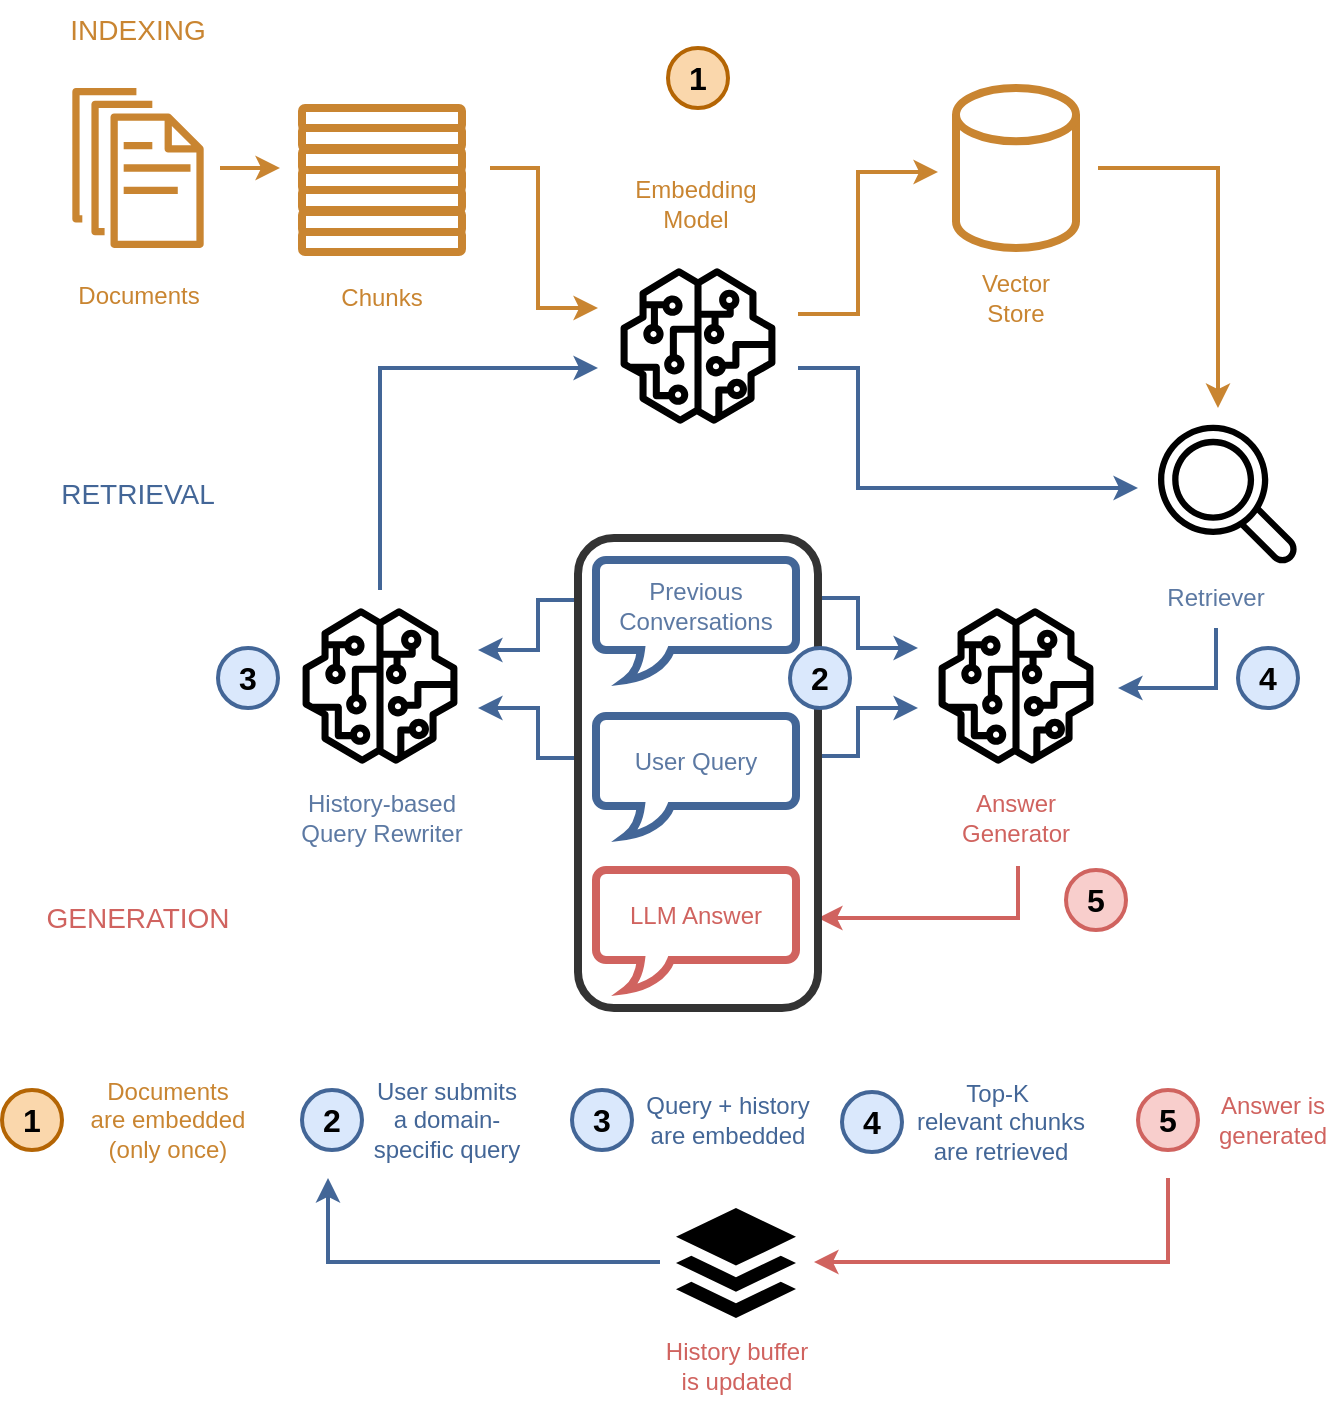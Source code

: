 <mxfile version="28.0.7">
  <diagram name="Page-1" id="A0v4osGbIFXanSQHNsu0">
    <mxGraphModel dx="2032" dy="761" grid="1" gridSize="11" guides="1" tooltips="1" connect="1" arrows="1" fold="1" page="1" pageScale="1" pageWidth="1100" pageHeight="850" math="0" shadow="0">
      <root>
        <mxCell id="0" />
        <mxCell id="1" parent="0" />
        <mxCell id="MLRTUsqkNvuf_6sixTTs-122" value="" style="group" vertex="1" connectable="0" parent="1">
          <mxGeometry x="107" y="166" width="634" height="504" as="geometry" />
        </mxCell>
        <mxCell id="MLRTUsqkNvuf_6sixTTs-6" value="&lt;font style=&quot;color: light-dark(rgb(201, 133, 49), rgb(201, 133, 49));&quot;&gt;Documents&lt;/font&gt;" style="sketch=0;outlineConnect=0;dashed=0;verticalLabelPosition=bottom;verticalAlign=top;align=center;html=1;fontSize=12;fontStyle=0;aspect=fixed;shape=mxgraph.aws4.resourceIcon;resIcon=mxgraph.aws4.documents;fillColor=none;strokeColor=light-dark(#C98531,#C98531);" vertex="1" parent="MLRTUsqkNvuf_6sixTTs-122">
          <mxGeometry y="34" width="100" height="100" as="geometry" />
        </mxCell>
        <mxCell id="MLRTUsqkNvuf_6sixTTs-16" style="edgeStyle=orthogonalEdgeStyle;rounded=0;orthogonalLoop=1;jettySize=auto;html=1;strokeWidth=2;strokeColor=light-dark(#C98531,#C98531);" edge="1" parent="MLRTUsqkNvuf_6sixTTs-122">
          <mxGeometry relative="1" as="geometry">
            <mxPoint x="280" y="154" as="targetPoint" />
            <mxPoint x="226" y="84" as="sourcePoint" />
            <Array as="points">
              <mxPoint x="250" y="84" />
              <mxPoint x="250" y="154" />
            </Array>
          </mxGeometry>
        </mxCell>
        <mxCell id="MLRTUsqkNvuf_6sixTTs-9" value="" style="rounded=1;whiteSpace=wrap;html=1;strokeWidth=4;strokeColor=light-dark(#C98531,#C98531);" vertex="1" parent="MLRTUsqkNvuf_6sixTTs-122">
          <mxGeometry x="132" y="54" width="80" height="10" as="geometry" />
        </mxCell>
        <mxCell id="MLRTUsqkNvuf_6sixTTs-17" style="edgeStyle=orthogonalEdgeStyle;rounded=0;orthogonalLoop=1;jettySize=auto;html=1;strokeWidth=2;strokeColor=light-dark(#C98531,#C98531);" edge="1" parent="MLRTUsqkNvuf_6sixTTs-122">
          <mxGeometry relative="1" as="geometry">
            <mxPoint x="121" y="84" as="targetPoint" />
            <mxPoint x="91" y="84" as="sourcePoint" />
          </mxGeometry>
        </mxCell>
        <mxCell id="MLRTUsqkNvuf_6sixTTs-20" value="" style="strokeWidth=4;html=1;shape=mxgraph.flowchart.database;whiteSpace=wrap;strokeColor=light-dark(#C98531,#C98531);" vertex="1" parent="MLRTUsqkNvuf_6sixTTs-122">
          <mxGeometry x="459" y="44" width="60" height="80" as="geometry" />
        </mxCell>
        <mxCell id="MLRTUsqkNvuf_6sixTTs-22" value="&lt;font style=&quot;color: light-dark(rgb(201, 133, 49), rgb(201, 133, 49));&quot;&gt;Vector Store&lt;/font&gt;" style="text;strokeColor=none;align=center;fillColor=none;html=1;verticalAlign=middle;whiteSpace=wrap;rounded=0;" vertex="1" parent="MLRTUsqkNvuf_6sixTTs-122">
          <mxGeometry x="459" y="134" width="60" height="30" as="geometry" />
        </mxCell>
        <mxCell id="MLRTUsqkNvuf_6sixTTs-25" style="edgeStyle=orthogonalEdgeStyle;rounded=0;orthogonalLoop=1;jettySize=auto;html=1;strokeWidth=2;strokeColor=light-dark(#C98531,#C98531);" edge="1" parent="MLRTUsqkNvuf_6sixTTs-122">
          <mxGeometry relative="1" as="geometry">
            <mxPoint x="450" y="86" as="targetPoint" />
            <mxPoint x="380" y="157" as="sourcePoint" />
            <Array as="points">
              <mxPoint x="410" y="157" />
              <mxPoint x="410" y="86" />
              <mxPoint x="450" y="86" />
            </Array>
          </mxGeometry>
        </mxCell>
        <mxCell id="MLRTUsqkNvuf_6sixTTs-29" value="&lt;font style=&quot;color: light-dark(rgb(92, 121, 163), rgb(92, 121, 163));&quot;&gt;User Query&lt;/font&gt;" style="whiteSpace=wrap;html=1;shape=mxgraph.basic.roundRectCallout;dx=30;dy=15;size=5;boundedLbl=1;strokeWidth=4;fillColor=none;gradientColor=#7ea6e0;strokeColor=light-dark(#436697,#436697);" vertex="1" parent="MLRTUsqkNvuf_6sixTTs-122">
          <mxGeometry x="279" y="358" width="100" height="60" as="geometry" />
        </mxCell>
        <mxCell id="MLRTUsqkNvuf_6sixTTs-30" value="&lt;font style=&quot;color: light-dark(rgb(92, 121, 163), rgb(92, 121, 163));&quot;&gt;Previous Conversations&lt;/font&gt;" style="whiteSpace=wrap;html=1;shape=mxgraph.basic.roundRectCallout;dx=30;dy=15;size=5;boundedLbl=1;strokeWidth=4;gradientDirection=east;fillColor=none;gradientColor=#7ea6e0;strokeColor=light-dark(#436697,#436697);" vertex="1" parent="MLRTUsqkNvuf_6sixTTs-122">
          <mxGeometry x="279" y="280" width="100" height="60" as="geometry" />
        </mxCell>
        <mxCell id="MLRTUsqkNvuf_6sixTTs-31" value="&lt;font style=&quot;color: light-dark(rgb(208, 99, 95), rgb(208, 99, 95));&quot;&gt;LLM Answer&lt;/font&gt;" style="whiteSpace=wrap;html=1;shape=mxgraph.basic.roundRectCallout;dx=30;dy=15;size=5;boundedLbl=1;strokeWidth=4;fillColor=none;gradientColor=#ea6b66;strokeColor=light-dark(#D0635F,#D0635F);" vertex="1" parent="MLRTUsqkNvuf_6sixTTs-122">
          <mxGeometry x="279" y="435" width="100" height="60" as="geometry" />
        </mxCell>
        <mxCell id="MLRTUsqkNvuf_6sixTTs-47" value="" style="edgeStyle=orthogonalEdgeStyle;rounded=0;orthogonalLoop=1;jettySize=auto;html=1;strokeWidth=2;fillColor=#dae8fc;gradientColor=#7ea6e0;strokeColor=light-dark(#436697,#436697);" edge="1" parent="MLRTUsqkNvuf_6sixTTs-122">
          <mxGeometry relative="1" as="geometry">
            <mxPoint x="170" y="294" as="sourcePoint" />
            <mxPoint x="280" y="184" as="targetPoint" />
            <Array as="points">
              <mxPoint x="171" y="294" />
              <mxPoint x="171" y="184" />
              <mxPoint x="280" y="184" />
            </Array>
          </mxGeometry>
        </mxCell>
        <mxCell id="MLRTUsqkNvuf_6sixTTs-34" value="" style="sketch=0;outlineConnect=0;gradientColor=#7EA6E0;fillColor=light-dark(#436697,#436697);strokeColor=#6c8ebf;dashed=0;verticalLabelPosition=bottom;verticalAlign=top;align=center;html=1;fontSize=12;fontStyle=0;aspect=fixed;pointerEvents=1;shape=mxgraph.aws4.sagemaker_model;strokeWidth=1;" vertex="1" parent="MLRTUsqkNvuf_6sixTTs-122">
          <mxGeometry x="132" y="304" width="78" height="78" as="geometry" />
        </mxCell>
        <mxCell id="MLRTUsqkNvuf_6sixTTs-35" value="&lt;font style=&quot;color: light-dark(rgb(92, 121, 163), rgb(92, 121, 163));&quot;&gt;History-based Query Rewriter&lt;/font&gt;" style="text;strokeColor=none;align=center;fillColor=none;html=1;verticalAlign=middle;whiteSpace=wrap;rounded=0;" vertex="1" parent="MLRTUsqkNvuf_6sixTTs-122">
          <mxGeometry x="127" y="394" width="90" height="30" as="geometry" />
        </mxCell>
        <mxCell id="MLRTUsqkNvuf_6sixTTs-36" style="edgeStyle=orthogonalEdgeStyle;rounded=0;orthogonalLoop=1;jettySize=auto;html=1;strokeWidth=2;fillColor=#dae8fc;gradientColor=#7ea6e0;strokeColor=light-dark(#436697,#436697);" edge="1" parent="MLRTUsqkNvuf_6sixTTs-122">
          <mxGeometry relative="1" as="geometry">
            <mxPoint x="220" y="325" as="targetPoint" />
            <mxPoint x="270" y="300" as="sourcePoint" />
            <Array as="points">
              <mxPoint x="250" y="325" />
            </Array>
          </mxGeometry>
        </mxCell>
        <mxCell id="MLRTUsqkNvuf_6sixTTs-37" style="edgeStyle=orthogonalEdgeStyle;rounded=0;orthogonalLoop=1;jettySize=auto;html=1;strokeWidth=2;fillColor=#dae8fc;gradientColor=#7ea6e0;strokeColor=light-dark(#436697,#436697);" edge="1" parent="MLRTUsqkNvuf_6sixTTs-122">
          <mxGeometry relative="1" as="geometry">
            <mxPoint x="220" y="354" as="targetPoint" />
            <mxPoint x="270" y="379" as="sourcePoint" />
            <Array as="points">
              <mxPoint x="250" y="379" />
              <mxPoint x="250" y="354" />
              <mxPoint x="220" y="354" />
            </Array>
          </mxGeometry>
        </mxCell>
        <mxCell id="MLRTUsqkNvuf_6sixTTs-46" value="" style="sketch=0;outlineConnect=0;gradientColor=light-dark(#436697,#436697);fillColor=light-dark(#C98531,#C98531);strokeColor=#d79b00;dashed=0;verticalLabelPosition=bottom;verticalAlign=top;align=center;html=1;fontSize=12;fontStyle=0;aspect=fixed;pointerEvents=1;shape=mxgraph.aws4.sagemaker_model;strokeWidth=1;" vertex="1" parent="MLRTUsqkNvuf_6sixTTs-122">
          <mxGeometry x="291" y="134" width="78" height="78" as="geometry" />
        </mxCell>
        <mxCell id="MLRTUsqkNvuf_6sixTTs-49" value="" style="sketch=0;outlineConnect=0;fillColor=light-dark(#C98531,#C98531);strokeColor=#d79b00;dashed=0;verticalLabelPosition=bottom;verticalAlign=top;align=center;html=1;fontSize=12;fontStyle=0;aspect=fixed;pointerEvents=1;shape=mxgraph.aws4.magnifying_glass_2;gradientColor=light-dark(#436697,#436697);" vertex="1" parent="MLRTUsqkNvuf_6sixTTs-122">
          <mxGeometry x="560" y="212" width="70" height="70" as="geometry" />
        </mxCell>
        <mxCell id="MLRTUsqkNvuf_6sixTTs-50" value="" style="sketch=0;outlineConnect=0;fillColor=light-dark(#436697,#436697);strokeColor=none;dashed=0;verticalLabelPosition=bottom;verticalAlign=top;align=center;html=1;fontSize=12;fontStyle=0;aspect=fixed;pointerEvents=1;shape=mxgraph.aws4.sagemaker_model;strokeWidth=1;gradientColor=light-dark(#D0635F,#D0635F);" vertex="1" parent="MLRTUsqkNvuf_6sixTTs-122">
          <mxGeometry x="450" y="304" width="78" height="78" as="geometry" />
        </mxCell>
        <mxCell id="MLRTUsqkNvuf_6sixTTs-51" style="edgeStyle=orthogonalEdgeStyle;rounded=0;orthogonalLoop=1;jettySize=auto;html=1;strokeWidth=2;strokeColor=light-dark(#C98531,#C98531);" edge="1" parent="MLRTUsqkNvuf_6sixTTs-122">
          <mxGeometry relative="1" as="geometry">
            <mxPoint x="590" y="204" as="targetPoint" />
            <mxPoint x="530" y="84" as="sourcePoint" />
            <Array as="points">
              <mxPoint x="590" y="84" />
              <mxPoint x="590" y="204" />
            </Array>
          </mxGeometry>
        </mxCell>
        <mxCell id="MLRTUsqkNvuf_6sixTTs-53" style="edgeStyle=orthogonalEdgeStyle;rounded=0;orthogonalLoop=1;jettySize=auto;html=1;strokeWidth=2;fillColor=#dae8fc;gradientColor=#7ea6e0;strokeColor=light-dark(#436697,#436697);" edge="1" parent="MLRTUsqkNvuf_6sixTTs-122">
          <mxGeometry relative="1" as="geometry">
            <mxPoint x="550" y="244" as="targetPoint" />
            <mxPoint x="380" y="184" as="sourcePoint" />
            <Array as="points">
              <mxPoint x="410" y="184" />
              <mxPoint x="410" y="244" />
            </Array>
          </mxGeometry>
        </mxCell>
        <mxCell id="MLRTUsqkNvuf_6sixTTs-54" style="edgeStyle=orthogonalEdgeStyle;rounded=0;orthogonalLoop=1;jettySize=auto;html=1;strokeWidth=2;fillColor=#dae8fc;gradientColor=#7ea6e0;strokeColor=light-dark(#436697,#436697);" edge="1" parent="MLRTUsqkNvuf_6sixTTs-122">
          <mxGeometry relative="1" as="geometry">
            <mxPoint x="440" y="324" as="targetPoint" />
            <mxPoint x="390" y="299" as="sourcePoint" />
            <Array as="points">
              <mxPoint x="410" y="299" />
              <mxPoint x="410" y="324" />
            </Array>
          </mxGeometry>
        </mxCell>
        <mxCell id="MLRTUsqkNvuf_6sixTTs-55" style="edgeStyle=orthogonalEdgeStyle;rounded=0;orthogonalLoop=1;jettySize=auto;html=1;strokeWidth=2;fillColor=#dae8fc;gradientColor=#7ea6e0;strokeColor=light-dark(#436697,#436697);" edge="1" parent="MLRTUsqkNvuf_6sixTTs-122">
          <mxGeometry relative="1" as="geometry">
            <mxPoint x="440" y="354" as="targetPoint" />
            <mxPoint x="390" y="378" as="sourcePoint" />
            <Array as="points">
              <mxPoint x="410" y="378" />
              <mxPoint x="410" y="354" />
            </Array>
          </mxGeometry>
        </mxCell>
        <mxCell id="MLRTUsqkNvuf_6sixTTs-56" style="edgeStyle=orthogonalEdgeStyle;rounded=0;orthogonalLoop=1;jettySize=auto;html=1;strokeWidth=2;exitX=0.5;exitY=1;exitDx=0;exitDy=0;fillColor=#dae8fc;gradientColor=#7ea6e0;strokeColor=light-dark(#436697,#436697);" edge="1" parent="MLRTUsqkNvuf_6sixTTs-122" source="MLRTUsqkNvuf_6sixTTs-78">
          <mxGeometry relative="1" as="geometry">
            <mxPoint x="540" y="344" as="targetPoint" />
            <mxPoint x="600" y="324" as="sourcePoint" />
            <Array as="points">
              <mxPoint x="589" y="344" />
            </Array>
          </mxGeometry>
        </mxCell>
        <mxCell id="MLRTUsqkNvuf_6sixTTs-58" style="edgeStyle=orthogonalEdgeStyle;rounded=0;orthogonalLoop=1;jettySize=auto;html=1;strokeWidth=2;fillColor=#f8cecc;gradientColor=#ea6b66;strokeColor=light-dark(#D0635F,#D0635F);" edge="1" parent="MLRTUsqkNvuf_6sixTTs-122">
          <mxGeometry relative="1" as="geometry">
            <mxPoint x="390" y="459" as="targetPoint" />
            <mxPoint x="490" y="434" as="sourcePoint" />
            <Array as="points">
              <mxPoint x="489" y="434" />
              <mxPoint x="490" y="434" />
              <mxPoint x="490" y="459" />
            </Array>
          </mxGeometry>
        </mxCell>
        <mxCell id="MLRTUsqkNvuf_6sixTTs-68" value="" style="rounded=1;whiteSpace=wrap;html=1;strokeWidth=4;strokeColor=light-dark(#C98531,#C98531);" vertex="1" parent="MLRTUsqkNvuf_6sixTTs-122">
          <mxGeometry x="132" y="64" width="80" height="10" as="geometry" />
        </mxCell>
        <mxCell id="MLRTUsqkNvuf_6sixTTs-69" value="" style="rounded=1;whiteSpace=wrap;html=1;strokeWidth=4;strokeColor=light-dark(#C98531,#C98531);" vertex="1" parent="MLRTUsqkNvuf_6sixTTs-122">
          <mxGeometry x="132" y="75" width="80" height="10" as="geometry" />
        </mxCell>
        <mxCell id="MLRTUsqkNvuf_6sixTTs-71" value="" style="rounded=1;whiteSpace=wrap;html=1;strokeWidth=4;strokeColor=light-dark(#C98531,#C98531);" vertex="1" parent="MLRTUsqkNvuf_6sixTTs-122">
          <mxGeometry x="132" y="85" width="80" height="10" as="geometry" />
        </mxCell>
        <mxCell id="MLRTUsqkNvuf_6sixTTs-72" value="" style="rounded=1;whiteSpace=wrap;html=1;strokeWidth=4;strokeColor=light-dark(#C98531,#C98531);" vertex="1" parent="MLRTUsqkNvuf_6sixTTs-122">
          <mxGeometry x="132" y="95" width="80" height="10" as="geometry" />
        </mxCell>
        <mxCell id="MLRTUsqkNvuf_6sixTTs-73" value="" style="rounded=1;whiteSpace=wrap;html=1;strokeWidth=4;strokeColor=light-dark(#C98531,#C98531);" vertex="1" parent="MLRTUsqkNvuf_6sixTTs-122">
          <mxGeometry x="132" y="106" width="80" height="10" as="geometry" />
        </mxCell>
        <mxCell id="MLRTUsqkNvuf_6sixTTs-74" value="" style="rounded=1;whiteSpace=wrap;html=1;strokeWidth=4;strokeColor=light-dark(#C98531,#C98531);" vertex="1" parent="MLRTUsqkNvuf_6sixTTs-122">
          <mxGeometry x="132" y="116" width="80" height="10" as="geometry" />
        </mxCell>
        <mxCell id="MLRTUsqkNvuf_6sixTTs-75" value="&lt;font style=&quot;color: light-dark(rgb(201, 133, 49), rgb(201, 133, 49));&quot;&gt;Chunks&lt;/font&gt;" style="text;strokeColor=none;align=center;fillColor=none;html=1;verticalAlign=middle;whiteSpace=wrap;rounded=0;" vertex="1" parent="MLRTUsqkNvuf_6sixTTs-122">
          <mxGeometry x="142" y="134" width="60" height="30" as="geometry" />
        </mxCell>
        <mxCell id="MLRTUsqkNvuf_6sixTTs-76" value="&lt;div&gt;&lt;font style=&quot;color: light-dark(rgb(201, 133, 49), rgb(201, 133, 49));&quot;&gt;Embedding Model&lt;/font&gt;&lt;/div&gt;" style="text;strokeColor=none;align=center;fillColor=none;html=1;verticalAlign=middle;whiteSpace=wrap;rounded=0;" vertex="1" parent="MLRTUsqkNvuf_6sixTTs-122">
          <mxGeometry x="299" y="87" width="60" height="30" as="geometry" />
        </mxCell>
        <mxCell id="MLRTUsqkNvuf_6sixTTs-77" value="&lt;font style=&quot;color: light-dark(rgb(208, 99, 95), rgb(208, 99, 95));&quot;&gt;Answer Generator&lt;/font&gt;" style="text;strokeColor=none;align=center;fillColor=none;html=1;verticalAlign=middle;whiteSpace=wrap;rounded=0;" vertex="1" parent="MLRTUsqkNvuf_6sixTTs-122">
          <mxGeometry x="444" y="394" width="90" height="30" as="geometry" />
        </mxCell>
        <mxCell id="MLRTUsqkNvuf_6sixTTs-78" value="&lt;font style=&quot;color: light-dark(rgb(92, 121, 163), rgb(92, 121, 163));&quot;&gt;Retriever&lt;/font&gt;" style="text;strokeColor=none;align=center;fillColor=none;html=1;verticalAlign=middle;whiteSpace=wrap;rounded=0;" vertex="1" parent="MLRTUsqkNvuf_6sixTTs-122">
          <mxGeometry x="544" y="284" width="90" height="30" as="geometry" />
        </mxCell>
        <mxCell id="MLRTUsqkNvuf_6sixTTs-85" value="&lt;font style=&quot;font-size: 14px; color: light-dark(rgb(201, 133, 49), rgb(201, 133, 49));&quot;&gt;INDEXING&lt;/font&gt;" style="text;strokeColor=none;align=center;fillColor=none;html=1;verticalAlign=middle;whiteSpace=wrap;rounded=0;" vertex="1" parent="MLRTUsqkNvuf_6sixTTs-122">
          <mxGeometry x="10" width="80" height="30" as="geometry" />
        </mxCell>
        <mxCell id="MLRTUsqkNvuf_6sixTTs-86" value="&lt;span style=&quot;font-size: 14px;&quot;&gt;&lt;font style=&quot;color: light-dark(rgb(67, 102, 151), rgb(67, 102, 151));&quot;&gt;RETRIEVAL&lt;/font&gt;&lt;/span&gt;" style="text;strokeColor=none;align=center;fillColor=none;html=1;verticalAlign=middle;whiteSpace=wrap;rounded=0;" vertex="1" parent="MLRTUsqkNvuf_6sixTTs-122">
          <mxGeometry x="10" y="232" width="80" height="30" as="geometry" />
        </mxCell>
        <mxCell id="MLRTUsqkNvuf_6sixTTs-87" value="&lt;span style=&quot;font-size: 14px;&quot;&gt;&lt;font style=&quot;color: light-dark(rgb(208, 99, 95), rgb(208, 99, 95));&quot;&gt;GENERATION&lt;/font&gt;&lt;/span&gt;" style="text;strokeColor=none;align=center;fillColor=none;html=1;verticalAlign=middle;whiteSpace=wrap;rounded=0;" vertex="1" parent="MLRTUsqkNvuf_6sixTTs-122">
          <mxGeometry x="10" y="444" width="80" height="30" as="geometry" />
        </mxCell>
        <mxCell id="MLRTUsqkNvuf_6sixTTs-93" value="1" style="ellipse;whiteSpace=wrap;html=1;aspect=fixed;rotation=0;strokeColor=#B46504;gradientDirection=east;fillColor=#fad7ac;rounded=0;pointerEvents=0;fontFamily=Helvetica;fontSize=16;spacingTop=4;spacingBottom=4;spacingLeft=4;spacingRight=4;points=[];fontStyle=1;strokeWidth=2;" vertex="1" parent="MLRTUsqkNvuf_6sixTTs-122">
          <mxGeometry x="315" y="24" width="30" height="30" as="geometry" />
        </mxCell>
        <mxCell id="MLRTUsqkNvuf_6sixTTs-94" value="3" style="ellipse;whiteSpace=wrap;html=1;aspect=fixed;rotation=0;strokeColor=light-dark(#436697,#436697);gradientDirection=east;fillColor=#dae8fc;rounded=0;pointerEvents=0;fontFamily=Helvetica;fontSize=16;spacingTop=4;spacingBottom=4;spacingLeft=4;spacingRight=4;points=[];fontStyle=1;gradientColor=none;strokeWidth=2;" vertex="1" parent="MLRTUsqkNvuf_6sixTTs-122">
          <mxGeometry x="90" y="324" width="30" height="30" as="geometry" />
        </mxCell>
        <mxCell id="MLRTUsqkNvuf_6sixTTs-96" value="5" style="ellipse;whiteSpace=wrap;html=1;aspect=fixed;rotation=0;strokeColor=light-dark(#D0635F,#D0635F);gradientDirection=east;fillColor=#f8cecc;rounded=0;pointerEvents=0;fontFamily=Helvetica;fontSize=16;spacingTop=4;spacingBottom=4;spacingLeft=4;spacingRight=4;points=[];fontStyle=1;gradientColor=none;strokeWidth=2;" vertex="1" parent="MLRTUsqkNvuf_6sixTTs-122">
          <mxGeometry x="514" y="435" width="30" height="30" as="geometry" />
        </mxCell>
        <mxCell id="MLRTUsqkNvuf_6sixTTs-97" value="4" style="ellipse;whiteSpace=wrap;html=1;aspect=fixed;rotation=0;strokeColor=light-dark(#436697,#436697);gradientDirection=east;fillColor=#dae8fc;rounded=0;pointerEvents=0;fontFamily=Helvetica;fontSize=16;spacingTop=4;spacingBottom=4;spacingLeft=4;spacingRight=4;points=[];fontStyle=1;gradientColor=none;strokeWidth=2;" vertex="1" parent="MLRTUsqkNvuf_6sixTTs-122">
          <mxGeometry x="600" y="324" width="30" height="30" as="geometry" />
        </mxCell>
        <mxCell id="MLRTUsqkNvuf_6sixTTs-118" value="" style="rounded=1;whiteSpace=wrap;html=1;fillColor=none;strokeWidth=4;strokeColor=light-dark(#333333,#B3B3B3);" vertex="1" parent="MLRTUsqkNvuf_6sixTTs-122">
          <mxGeometry x="270" y="269" width="120" height="235" as="geometry" />
        </mxCell>
        <mxCell id="MLRTUsqkNvuf_6sixTTs-108" value="2" style="ellipse;whiteSpace=wrap;html=1;aspect=fixed;rotation=0;strokeColor=light-dark(#436697,#436697);gradientDirection=east;fillColor=#dae8fc;rounded=0;pointerEvents=0;fontFamily=Helvetica;fontSize=16;spacingTop=4;spacingBottom=4;spacingLeft=4;spacingRight=4;points=[];fontStyle=1;gradientColor=none;strokeWidth=2;" vertex="1" parent="MLRTUsqkNvuf_6sixTTs-122">
          <mxGeometry x="376" y="324" width="30" height="30" as="geometry" />
        </mxCell>
        <mxCell id="MLRTUsqkNvuf_6sixTTs-123" value="" style="group" vertex="1" connectable="0" parent="1">
          <mxGeometry x="89" y="711" width="670" height="157" as="geometry" />
        </mxCell>
        <mxCell id="MLRTUsqkNvuf_6sixTTs-113" value="5" style="ellipse;whiteSpace=wrap;html=1;aspect=fixed;rotation=0;strokeColor=light-dark(#D0635F,#D0635F);gradientDirection=east;fillColor=#f8cecc;rounded=0;pointerEvents=0;fontFamily=Helvetica;fontSize=16;spacingTop=4;spacingBottom=4;spacingLeft=4;spacingRight=4;points=[];fontStyle=1;gradientColor=none;strokeWidth=2;" vertex="1" parent="MLRTUsqkNvuf_6sixTTs-123">
          <mxGeometry x="568" width="30" height="30" as="geometry" />
        </mxCell>
        <mxCell id="MLRTUsqkNvuf_6sixTTs-110" value="&lt;font style=&quot;color: light-dark(rgb(208, 99, 95), rgb(208, 99, 95));&quot;&gt;Answer is generated&lt;/font&gt;" style="text;align=center;html=1;verticalAlign=middle;whiteSpace=wrap;rounded=0;" vertex="1" parent="MLRTUsqkNvuf_6sixTTs-123">
          <mxGeometry x="601" width="69" height="30" as="geometry" />
        </mxCell>
        <mxCell id="MLRTUsqkNvuf_6sixTTs-98" value="&lt;font style=&quot;color: light-dark(rgb(201, 133, 49), rgb(201, 133, 49));&quot;&gt;Documents&lt;/font&gt;&lt;div&gt;&lt;font style=&quot;color: light-dark(rgb(201, 133, 49), rgb(201, 133, 49));&quot;&gt;are embedded&lt;/font&gt;&lt;div&gt;&lt;font style=&quot;color: light-dark(rgb(201, 133, 49), rgb(201, 133, 49));&quot;&gt;(only once)&lt;/font&gt;&lt;/div&gt;&lt;/div&gt;" style="text;align=center;html=1;verticalAlign=middle;whiteSpace=wrap;rounded=0;" vertex="1" parent="MLRTUsqkNvuf_6sixTTs-123">
          <mxGeometry x="38" width="90" height="30" as="geometry" />
        </mxCell>
        <mxCell id="MLRTUsqkNvuf_6sixTTs-99" value="1" style="ellipse;whiteSpace=wrap;html=1;aspect=fixed;rotation=0;strokeColor=#B46504;gradientDirection=east;fillColor=#fad7ac;rounded=0;pointerEvents=0;fontFamily=Helvetica;fontSize=16;spacingTop=4;spacingBottom=4;spacingLeft=4;spacingRight=4;points=[];fontStyle=1;strokeWidth=2;" vertex="1" parent="MLRTUsqkNvuf_6sixTTs-123">
          <mxGeometry width="30" height="30" as="geometry" />
        </mxCell>
        <mxCell id="MLRTUsqkNvuf_6sixTTs-100" value="2" style="ellipse;whiteSpace=wrap;html=1;aspect=fixed;rotation=0;strokeColor=light-dark(#436697,#436697);gradientDirection=east;fillColor=#dae8fc;rounded=0;pointerEvents=0;fontFamily=Helvetica;fontSize=16;spacingTop=4;spacingBottom=4;spacingLeft=4;spacingRight=4;points=[];fontStyle=1;gradientColor=none;strokeWidth=2;" vertex="1" parent="MLRTUsqkNvuf_6sixTTs-123">
          <mxGeometry x="150" width="30" height="30" as="geometry" />
        </mxCell>
        <mxCell id="MLRTUsqkNvuf_6sixTTs-102" value="&lt;font style=&quot;color: light-dark(rgb(67, 102, 151), rgb(67, 102, 151));&quot;&gt;&lt;font style=&quot;&quot;&gt;User&amp;nbsp;&lt;/font&gt;&lt;span style=&quot;background-color: transparent;&quot;&gt;submits&lt;/span&gt;&lt;/font&gt;&lt;div&gt;&lt;font style=&quot;color: light-dark(rgb(67, 102, 151), rgb(67, 102, 151));&quot;&gt;&lt;span style=&quot;background-color: transparent;&quot;&gt;a&amp;nbsp;&lt;/span&gt;&lt;/font&gt;&lt;span style=&quot;color: light-dark(rgb(67, 102, 151), rgb(67, 102, 151)); background-color: transparent;&quot;&gt;domain-specific query&lt;/span&gt;&lt;/div&gt;" style="text;align=center;html=1;verticalAlign=middle;whiteSpace=wrap;rounded=0;" vertex="1" parent="MLRTUsqkNvuf_6sixTTs-123">
          <mxGeometry x="184" width="77" height="30" as="geometry" />
        </mxCell>
        <mxCell id="MLRTUsqkNvuf_6sixTTs-103" value="3" style="ellipse;whiteSpace=wrap;html=1;aspect=fixed;rotation=0;strokeColor=light-dark(#436697,#436697);gradientDirection=east;fillColor=#dae8fc;rounded=0;pointerEvents=0;fontFamily=Helvetica;fontSize=16;spacingTop=4;spacingBottom=4;spacingLeft=4;spacingRight=4;points=[];fontStyle=1;gradientColor=none;strokeWidth=2;" vertex="1" parent="MLRTUsqkNvuf_6sixTTs-123">
          <mxGeometry x="285" width="30" height="30" as="geometry" />
        </mxCell>
        <mxCell id="MLRTUsqkNvuf_6sixTTs-104" value="&lt;font style=&quot;color: light-dark(rgb(67, 102, 151), rgb(67, 102, 151));&quot;&gt;Query + history&lt;/font&gt;&lt;div&gt;&lt;font style=&quot;color: light-dark(rgb(67, 102, 151), rgb(67, 102, 151));&quot;&gt;are embedded&lt;/font&gt;&lt;/div&gt;" style="text;align=center;html=1;verticalAlign=middle;whiteSpace=wrap;rounded=0;" vertex="1" parent="MLRTUsqkNvuf_6sixTTs-123">
          <mxGeometry x="319" width="88" height="30" as="geometry" />
        </mxCell>
        <mxCell id="MLRTUsqkNvuf_6sixTTs-106" value="4" style="ellipse;whiteSpace=wrap;html=1;aspect=fixed;rotation=0;strokeColor=light-dark(#436697,#436697);gradientDirection=east;fillColor=#dae8fc;rounded=0;pointerEvents=0;fontFamily=Helvetica;fontSize=16;spacingTop=4;spacingBottom=4;spacingLeft=4;spacingRight=4;points=[];fontStyle=1;gradientColor=none;strokeWidth=2;" vertex="1" parent="MLRTUsqkNvuf_6sixTTs-123">
          <mxGeometry x="420" y="1" width="30" height="30" as="geometry" />
        </mxCell>
        <mxCell id="MLRTUsqkNvuf_6sixTTs-107" value="&lt;font style=&quot;color: light-dark(rgb(67, 102, 151), rgb(67, 102, 151));&quot;&gt;Top-K&amp;nbsp;&lt;/font&gt;&lt;div&gt;&lt;font style=&quot;color: light-dark(rgb(67, 102, 151), rgb(67, 102, 151));&quot;&gt;relevant&amp;nbsp;&lt;/font&gt;&lt;span style=&quot;color: light-dark(rgb(67, 102, 151), rgb(67, 102, 151)); background-color: transparent;&quot;&gt;chunks&lt;/span&gt;&lt;div&gt;&lt;span style=&quot;background-color: transparent;&quot;&gt;&lt;font style=&quot;color: light-dark(rgb(67, 102, 151), rgb(67, 102, 151));&quot;&gt;are retrieved&lt;/font&gt;&lt;/span&gt;&lt;/div&gt;&lt;/div&gt;" style="text;align=center;html=1;verticalAlign=middle;whiteSpace=wrap;rounded=0;" vertex="1" parent="MLRTUsqkNvuf_6sixTTs-123">
          <mxGeometry x="457" y="1" width="85" height="30" as="geometry" />
        </mxCell>
        <mxCell id="MLRTUsqkNvuf_6sixTTs-114" style="edgeStyle=orthogonalEdgeStyle;rounded=0;orthogonalLoop=1;jettySize=auto;html=1;strokeWidth=2;fillColor=#dae8fc;gradientColor=#7ea6e0;strokeColor=light-dark(#D0635F,#D0635F);" edge="1" parent="MLRTUsqkNvuf_6sixTTs-123">
          <mxGeometry relative="1" as="geometry">
            <mxPoint x="406" y="86" as="targetPoint" />
            <mxPoint x="583" y="44" as="sourcePoint" />
            <Array as="points">
              <mxPoint x="583" y="86" />
              <mxPoint x="406" y="86" />
            </Array>
          </mxGeometry>
        </mxCell>
        <mxCell id="MLRTUsqkNvuf_6sixTTs-117" style="edgeStyle=orthogonalEdgeStyle;rounded=0;orthogonalLoop=1;jettySize=auto;html=1;strokeWidth=2;fillColor=#dae8fc;gradientColor=#7ea6e0;strokeColor=light-dark(#436697,#436697);" edge="1" parent="MLRTUsqkNvuf_6sixTTs-123">
          <mxGeometry relative="1" as="geometry">
            <mxPoint x="163" y="44" as="targetPoint" />
            <mxPoint x="329" y="86" as="sourcePoint" />
            <Array as="points">
              <mxPoint x="329" y="86" />
              <mxPoint x="163" y="86" />
            </Array>
          </mxGeometry>
        </mxCell>
        <mxCell id="MLRTUsqkNvuf_6sixTTs-119" value="" style="dashed=0;outlineConnect=0;html=1;align=center;labelPosition=center;verticalLabelPosition=bottom;verticalAlign=top;shape=mxgraph.weblogos.buffer;fillColor=light-dark(#D0635F,#D0635F);strokeColor=none;gradientColor=light-dark(#436697,#436697);gradientDirection=west;" vertex="1" parent="MLRTUsqkNvuf_6sixTTs-123">
          <mxGeometry x="337" y="59" width="60" height="55" as="geometry" />
        </mxCell>
        <mxCell id="MLRTUsqkNvuf_6sixTTs-121" value="&lt;font color=&quot;#d0635f&quot;&gt;History buffer is updated&lt;/font&gt;" style="text;align=center;html=1;verticalAlign=middle;whiteSpace=wrap;rounded=0;" vertex="1" parent="MLRTUsqkNvuf_6sixTTs-123">
          <mxGeometry x="326.5" y="119" width="81" height="38" as="geometry" />
        </mxCell>
      </root>
    </mxGraphModel>
  </diagram>
</mxfile>
